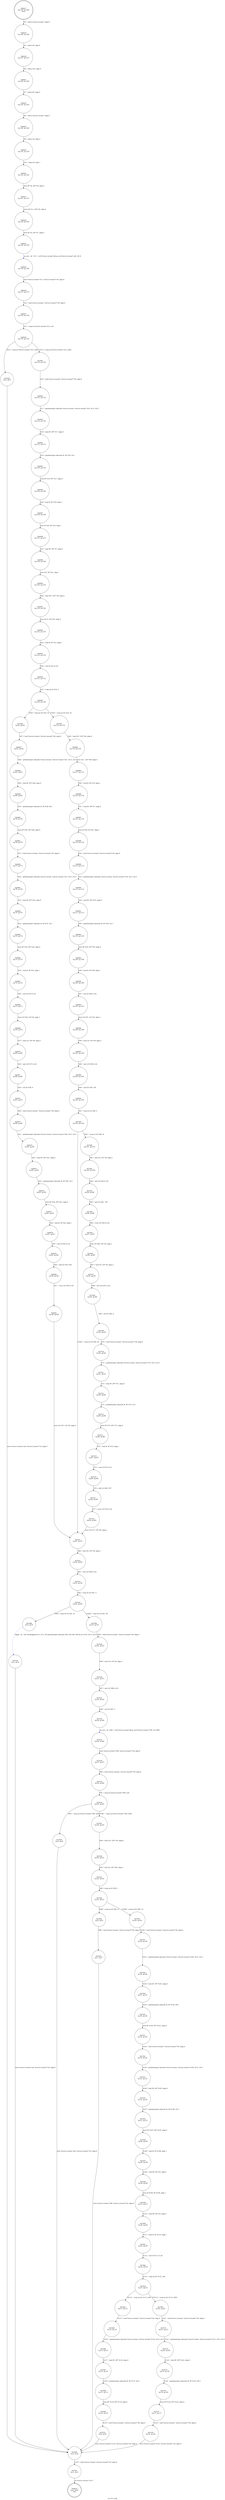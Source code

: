 digraph iso_recv_msg {
label="iso_recv_msg"
26916 [label="N26916\n(rp:0, ep:0)\nexit", shape="doublecircle"]
26917 [label="N26917\n(rp:149, ep:149)\nentry", shape="doublecircle"]
26917 -> 26919 [label="%4 = alloca %struct.stream*, align 8"]
26919 [label="N26919\n(rp:148, ep:148)", shape="circle"]
26919 -> 26920 [label="%5 = alloca i8*, align 8"]
26920 [label="N26920\n(rp:147, ep:147)", shape="circle"]
26920 -> 26921 [label="%6 = alloca i32*, align 8"]
26921 [label="N26921\n(rp:146, ep:146)", shape="circle"]
26921 -> 26922 [label="%7 = alloca i8*, align 8"]
26922 [label="N26922\n(rp:145, ep:145)", shape="circle"]
26922 -> 26923 [label="%8 = alloca %struct.stream*, align 8"]
26923 [label="N26923\n(rp:144, ep:144)", shape="circle"]
26923 -> 26924 [label="%9 = alloca i16, align 2"]
26924 [label="N26924\n(rp:143, ep:143)", shape="circle"]
26924 -> 26925 [label="%10 = alloca i8, align 1"]
26925 [label="N26925\n(rp:142, ep:142)", shape="circle"]
26925 -> 26927 [label="store i8* %0, i8** %5, align 8"]
26927 [label="N26927\n(rp:141, ep:141)", shape="circle"]
26927 -> 26929 [label="store i32* %1, i32** %6, align 8"]
26929 [label="N26929\n(rp:140, ep:140)", shape="circle"]
26929 -> 26934 [label="store i8* %2, i8** %7, align 8"]
26934 [label="N26934\n(rp:139, ep:139)", shape="circle"]
26934 -> 26935 [label="tcp_recv --@-- %11 = call %struct.stream* @tcp_recv(%struct.stream* null, i32 4)", style="dashed", color="blue"]
26935 [label="N26935\n(rp:138, ep:138)", shape="circle"]
26935 -> 26936 [label="store %struct.stream* %11, %struct.stream** %8, align 8"]
26936 [label="N26936\n(rp:137, ep:137)", shape="circle"]
26936 -> 26937 [label="%12 = load %struct.stream*, %struct.stream** %8, align 8"]
26937 [label="N26937\n(rp:136, ep:136)", shape="circle"]
26937 -> 26938 [label="%13 = icmp eq %struct.stream* %12, null"]
26938 [label="N26938\n(rp:135, ep:135)", shape="circle"]
26938 -> 27082 [label="[%13 = icmp eq %struct.stream* %12, null]"]
26938 -> 27083 [label="[!(%13 = icmp eq %struct.stream* %12, null)]"]
26942 [label="N26942\n(rp:133, ep:133)", shape="circle"]
26942 -> 26943 [label="%17 = getelementptr inbounds %struct.stream, %struct.stream* %16, i32 0, i32 0"]
26943 [label="N26943\n(rp:132, ep:132)", shape="circle"]
26943 -> 26944 [label="%18 = load i8*, i8** %17, align 8"]
26944 [label="N26944\n(rp:131, ep:131)", shape="circle"]
26944 -> 26945 [label="%19 = getelementptr inbounds i8, i8* %18, i32 1"]
26945 [label="N26945\n(rp:130, ep:130)", shape="circle"]
26945 -> 26946 [label="store i8* %19, i8** %17, align 8"]
26946 [label="N26946\n(rp:129, ep:129)", shape="circle"]
26946 -> 26947 [label="%20 = load i8, i8* %18, align 1"]
26947 [label="N26947\n(rp:128, ep:128)", shape="circle"]
26947 -> 26948 [label="store i8 %20, i8* %10, align 1"]
26948 [label="N26948\n(rp:127, ep:127)", shape="circle"]
26948 -> 26949 [label="%21 = load i8*, i8** %7, align 8"]
26949 [label="N26949\n(rp:126, ep:126)", shape="circle"]
26949 -> 26950 [label="store i8 0, i8* %21, align 1"]
26950 [label="N26950\n(rp:125, ep:125)", shape="circle"]
26950 -> 26951 [label="%22 = load i32*, i32** %6, align 8"]
26951 [label="N26951\n(rp:124, ep:124)", shape="circle"]
26951 -> 26952 [label="store i32 0, i32* %22, align 4"]
26952 [label="N26952\n(rp:123, ep:123)", shape="circle"]
26952 -> 26953 [label="%23 = load i8, i8* %10, align 1"]
26953 [label="N26953\n(rp:122, ep:122)", shape="circle"]
26953 -> 26954 [label="%24 = zext i8 %23 to i32"]
26954 [label="N26954\n(rp:121, ep:121)", shape="circle"]
26954 -> 26955 [label="%25 = icmp eq i32 %24, 3"]
26955 [label="N26955\n(rp:120, ep:120)", shape="circle"]
26955 -> 27084 [label="[%25 = icmp eq i32 %24, 3]"]
26955 -> 27085 [label="[!(%25 = icmp eq i32 %24, 3)]"]
26957 [label="N26957\n(rp:82, ep:82)", shape="circle"]
26957 -> 26958 [label="%28 = getelementptr inbounds %struct.stream, %struct.stream* %27, i32 0, i32 0"]
26958 [label="N26958\n(rp:81, ep:81)", shape="circle"]
26958 -> 26959 [label="%29 = load i8*, i8** %28, align 8"]
26959 [label="N26959\n(rp:80, ep:80)", shape="circle"]
26959 -> 26960 [label="%30 = getelementptr inbounds i8, i8* %29, i64 1"]
26960 [label="N26960\n(rp:79, ep:79)", shape="circle"]
26960 -> 26961 [label="store i8* %30, i8** %28, align 8"]
26961 [label="N26961\n(rp:78, ep:78)", shape="circle"]
26961 -> 26962 [label="%31 = load %struct.stream*, %struct.stream** %8, align 8"]
26962 [label="N26962\n(rp:77, ep:77)", shape="circle"]
26962 -> 26963 [label="%32 = getelementptr inbounds %struct.stream, %struct.stream* %31, i32 0, i32 0"]
26963 [label="N26963\n(rp:76, ep:76)", shape="circle"]
26963 -> 26964 [label="%33 = load i8*, i8** %32, align 8"]
26964 [label="N26964\n(rp:75, ep:75)", shape="circle"]
26964 -> 26965 [label="%34 = getelementptr inbounds i8, i8* %33, i32 1"]
26965 [label="N26965\n(rp:74, ep:74)", shape="circle"]
26965 -> 26966 [label="store i8* %34, i8** %32, align 8"]
26966 [label="N26966\n(rp:73, ep:73)", shape="circle"]
26966 -> 26967 [label="%35 = load i8, i8* %33, align 1"]
26967 [label="N26967\n(rp:72, ep:72)", shape="circle"]
26967 -> 26968 [label="%36 = zext i8 %35 to i16"]
26968 [label="N26968\n(rp:71, ep:71)", shape="circle"]
26968 -> 26969 [label="store i16 %36, i16* %9, align 2"]
26969 [label="N26969\n(rp:70, ep:70)", shape="circle"]
26969 -> 26970 [label="%37 = load i16, i16* %9, align 2"]
26970 [label="N26970\n(rp:69, ep:69)", shape="circle"]
26970 -> 26971 [label="%38 = zext i16 %37 to i32"]
26971 [label="N26971\n(rp:68, ep:68)", shape="circle"]
26971 -> 26972 [label="%39 = shl i32 %38, 8"]
26972 [label="N26972\n(rp:67, ep:67)", shape="circle"]
26972 -> 26973 [label="%40 = load %struct.stream*, %struct.stream** %8, align 8"]
26973 [label="N26973\n(rp:66, ep:66)", shape="circle"]
26973 -> 26974 [label="%41 = getelementptr inbounds %struct.stream, %struct.stream* %40, i32 0, i32 0"]
26974 [label="N26974\n(rp:65, ep:65)", shape="circle"]
26974 -> 26975 [label="%42 = load i8*, i8** %41, align 8"]
26975 [label="N26975\n(rp:64, ep:64)", shape="circle"]
26975 -> 26976 [label="%43 = getelementptr inbounds i8, i8* %42, i32 1"]
26976 [label="N26976\n(rp:63, ep:63)", shape="circle"]
26976 -> 26977 [label="store i8* %43, i8** %41, align 8"]
26977 [label="N26977\n(rp:62, ep:62)", shape="circle"]
26977 -> 26978 [label="%44 = load i8, i8* %42, align 1"]
26978 [label="N26978\n(rp:61, ep:61)", shape="circle"]
26978 -> 26979 [label="%45 = zext i8 %44 to i32"]
26979 [label="N26979\n(rp:60, ep:60)", shape="circle"]
26979 -> 26980 [label="%46 = add i32 %39, %45"]
26980 [label="N26980\n(rp:59, ep:59)", shape="circle"]
26980 -> 26981 [label="%47 = trunc i32 %46 to i16"]
26981 [label="N26981\n(rp:58, ep:58)", shape="circle"]
26981 -> 27021 [label="store i16 %47, i16* %9, align 2"]
26984 [label="N26984\n(rp:118, ep:118)", shape="circle"]
26984 -> 26985 [label="store i32 1, i32* %49, align 4"]
26985 [label="N26985\n(rp:117, ep:117)", shape="circle"]
26985 -> 26986 [label="%50 = load i8, i8* %10, align 1"]
26986 [label="N26986\n(rp:116, ep:116)", shape="circle"]
26986 -> 26987 [label="%51 = load i8*, i8** %7, align 8"]
26987 [label="N26987\n(rp:115, ep:115)", shape="circle"]
26987 -> 26988 [label="store i8 %50, i8* %51, align 1"]
26988 [label="N26988\n(rp:114, ep:114)", shape="circle"]
26988 -> 26989 [label="%52 = load %struct.stream*, %struct.stream** %8, align 8"]
26989 [label="N26989\n(rp:113, ep:113)", shape="circle"]
26989 -> 26990 [label="%53 = getelementptr inbounds %struct.stream, %struct.stream* %52, i32 0, i32 0"]
26990 [label="N26990\n(rp:112, ep:112)", shape="circle"]
26990 -> 26991 [label="%54 = load i8*, i8** %53, align 8"]
26991 [label="N26991\n(rp:111, ep:111)", shape="circle"]
26991 -> 26992 [label="%55 = getelementptr inbounds i8, i8* %54, i32 1"]
26992 [label="N26992\n(rp:110, ep:110)", shape="circle"]
26992 -> 26993 [label="store i8* %55, i8** %53, align 8"]
26993 [label="N26993\n(rp:109, ep:109)", shape="circle"]
26993 -> 26994 [label="%56 = load i8, i8* %54, align 1"]
26994 [label="N26994\n(rp:108, ep:108)", shape="circle"]
26994 -> 26995 [label="%57 = zext i8 %56 to i16"]
26995 [label="N26995\n(rp:107, ep:107)", shape="circle"]
26995 -> 26996 [label="store i16 %57, i16* %9, align 2"]
26996 [label="N26996\n(rp:106, ep:106)", shape="circle"]
26996 -> 26997 [label="%58 = load i16, i16* %9, align 2"]
26997 [label="N26997\n(rp:105, ep:105)", shape="circle"]
26997 -> 26998 [label="%59 = zext i16 %58 to i32"]
26998 [label="N26998\n(rp:104, ep:104)", shape="circle"]
26998 -> 26999 [label="%60 = and i32 %59, 128"]
26999 [label="N26999\n(rp:103, ep:103)", shape="circle"]
26999 -> 27000 [label="%61 = icmp ne i32 %60, 0"]
27000 [label="N27000\n(rp:102, ep:102)", shape="circle"]
27000 -> 27086 [label="[%61 = icmp ne i32 %60, 0]"]
27000 -> 27021 [label="[!(%61 = icmp ne i32 %60, 0)]"]
27002 [label="N27002\n(rp:100, ep:100)", shape="circle"]
27002 -> 27003 [label="%64 = zext i16 %63 to i32"]
27003 [label="N27003\n(rp:99, ep:99)", shape="circle"]
27003 -> 27004 [label="%65 = and i32 %64, -129"]
27004 [label="N27004\n(rp:98, ep:98)", shape="circle"]
27004 -> 27005 [label="%66 = trunc i32 %65 to i16"]
27005 [label="N27005\n(rp:97, ep:97)", shape="circle"]
27005 -> 27006 [label="store i16 %66, i16* %9, align 2"]
27006 [label="N27006\n(rp:96, ep:96)", shape="circle"]
27006 -> 27007 [label="%67 = load i16, i16* %9, align 2"]
27007 [label="N27007\n(rp:95, ep:95)", shape="circle"]
27007 -> 27008 [label="%68 = zext i16 %67 to i32"]
27008 [label="N27008\n(rp:94, ep:94)", shape="circle"]
27008 -> 27009 [label="%69 = shl i32 %68, 8"]
27009 [label="N27009\n(rp:93, ep:93)", shape="circle"]
27009 -> 27010 [label="%70 = load %struct.stream*, %struct.stream** %8, align 8"]
27010 [label="N27010\n(rp:92, ep:92)", shape="circle"]
27010 -> 27011 [label="%71 = getelementptr inbounds %struct.stream, %struct.stream* %70, i32 0, i32 0"]
27011 [label="N27011\n(rp:91, ep:91)", shape="circle"]
27011 -> 27012 [label="%72 = load i8*, i8** %71, align 8"]
27012 [label="N27012\n(rp:90, ep:90)", shape="circle"]
27012 -> 27013 [label="%73 = getelementptr inbounds i8, i8* %72, i32 1"]
27013 [label="N27013\n(rp:89, ep:89)", shape="circle"]
27013 -> 27014 [label="store i8* %73, i8** %71, align 8"]
27014 [label="N27014\n(rp:88, ep:88)", shape="circle"]
27014 -> 27015 [label="%74 = load i8, i8* %72, align 1"]
27015 [label="N27015\n(rp:87, ep:87)", shape="circle"]
27015 -> 27016 [label="%75 = zext i8 %74 to i32"]
27016 [label="N27016\n(rp:86, ep:86)", shape="circle"]
27016 -> 27017 [label="%76 = add i32 %69, %75"]
27017 [label="N27017\n(rp:85, ep:85)", shape="circle"]
27017 -> 27018 [label="%77 = trunc i32 %76 to i16"]
27018 [label="N27018\n(rp:84, ep:84)", shape="circle"]
27018 -> 27021 [label="store i16 %77, i16* %9, align 2"]
27021 [label="N27021\n(rp:57, ep:57)", shape="circle"]
27021 -> 27022 [label="%80 = load i16, i16* %9, align 2"]
27022 [label="N27022\n(rp:56, ep:56)", shape="circle"]
27022 -> 27023 [label="%81 = zext i16 %80 to i32"]
27023 [label="N27023\n(rp:55, ep:55)", shape="circle"]
27023 -> 27024 [label="%82 = icmp slt i32 %81, 4"]
27024 [label="N27024\n(rp:54, ep:54)", shape="circle"]
27024 -> 27088 [label="[%82 = icmp slt i32 %81, 4]"]
27024 -> 27089 [label="[!(%82 = icmp slt i32 %81, 4)]"]
27026 [label="N27026\n(rp:4, ep:4)", shape="circle"]
27026 -> 27080 [label="store %struct.stream* null, %struct.stream** %4, align 8"]
27029 [label="N27029\n(rp:52, ep:52)", shape="circle"]
27029 -> 27030 [label="%86 = load i16, i16* %9, align 2"]
27030 [label="N27030\n(rp:51, ep:51)", shape="circle"]
27030 -> 27031 [label="%87 = zext i16 %86 to i32"]
27031 [label="N27031\n(rp:50, ep:50)", shape="circle"]
27031 -> 27032 [label="%88 = sub i32 %87, 4"]
27032 [label="N27032\n(rp:49, ep:49)", shape="circle"]
27032 -> 27033 [label="tcp_recv --@-- %89 = call %struct.stream* @tcp_recv(%struct.stream* %85, i32 %88)", style="dashed", color="blue"]
27033 [label="N27033\n(rp:48, ep:48)", shape="circle"]
27033 -> 27034 [label="store %struct.stream* %89, %struct.stream** %8, align 8"]
27034 [label="N27034\n(rp:47, ep:47)", shape="circle"]
27034 -> 27035 [label="%90 = load %struct.stream*, %struct.stream** %8, align 8"]
27035 [label="N27035\n(rp:46, ep:46)", shape="circle"]
27035 -> 27036 [label="%91 = icmp eq %struct.stream* %90, null"]
27036 [label="N27036\n(rp:45, ep:45)", shape="circle"]
27036 -> 27090 [label="[%91 = icmp eq %struct.stream* %90, null]"]
27036 -> 27091 [label="[!(%91 = icmp eq %struct.stream* %90, null)]"]
27040 [label="N27040\n(rp:43, ep:43)", shape="circle"]
27040 -> 27041 [label="%95 = load i32, i32* %94, align 4"]
27041 [label="N27041\n(rp:42, ep:42)", shape="circle"]
27041 -> 27042 [label="%96 = icmp eq i32 %95, 1"]
27042 [label="N27042\n(rp:41, ep:41)", shape="circle"]
27042 -> 27092 [label="[%96 = icmp eq i32 %95, 1]"]
27042 -> 27093 [label="[!(%96 = icmp eq i32 %95, 1)]"]
27044 [label="N27044\n(rp:7, ep:7)", shape="circle"]
27044 -> 27080 [label="store %struct.stream* %98, %struct.stream** %4, align 8"]
27047 [label="N27047\n(rp:39, ep:39)", shape="circle"]
27047 -> 27048 [label="%101 = getelementptr inbounds %struct.stream, %struct.stream* %100, i32 0, i32 0"]
27048 [label="N27048\n(rp:38, ep:38)", shape="circle"]
27048 -> 27049 [label="%102 = load i8*, i8** %101, align 8"]
27049 [label="N27049\n(rp:37, ep:37)", shape="circle"]
27049 -> 27050 [label="%103 = getelementptr inbounds i8, i8* %102, i64 1"]
27050 [label="N27050\n(rp:36, ep:36)", shape="circle"]
27050 -> 27051 [label="store i8* %103, i8** %101, align 8"]
27051 [label="N27051\n(rp:35, ep:35)", shape="circle"]
27051 -> 27052 [label="%104 = load %struct.stream*, %struct.stream** %8, align 8"]
27052 [label="N27052\n(rp:34, ep:34)", shape="circle"]
27052 -> 27053 [label="%105 = getelementptr inbounds %struct.stream, %struct.stream* %104, i32 0, i32 0"]
27053 [label="N27053\n(rp:33, ep:33)", shape="circle"]
27053 -> 27054 [label="%106 = load i8*, i8** %105, align 8"]
27054 [label="N27054\n(rp:32, ep:32)", shape="circle"]
27054 -> 27055 [label="%107 = getelementptr inbounds i8, i8* %106, i32 1"]
27055 [label="N27055\n(rp:31, ep:31)", shape="circle"]
27055 -> 27056 [label="store i8* %107, i8** %105, align 8"]
27056 [label="N27056\n(rp:30, ep:30)", shape="circle"]
27056 -> 27057 [label="%108 = load i8, i8* %106, align 1"]
27057 [label="N27057\n(rp:29, ep:29)", shape="circle"]
27057 -> 27058 [label="%109 = load i8*, i8** %5, align 8"]
27058 [label="N27058\n(rp:28, ep:28)", shape="circle"]
27058 -> 27059 [label="store i8 %108, i8* %109, align 1"]
27059 [label="N27059\n(rp:27, ep:27)", shape="circle"]
27059 -> 27060 [label="%110 = load i8*, i8** %5, align 8"]
27060 [label="N27060\n(rp:26, ep:26)", shape="circle"]
27060 -> 27061 [label="%111 = load i8, i8* %110, align 1"]
27061 [label="N27061\n(rp:25, ep:25)", shape="circle"]
27061 -> 27062 [label="%112 = zext i8 %111 to i32"]
27062 [label="N27062\n(rp:24, ep:24)", shape="circle"]
27062 -> 27063 [label="%113 = icmp eq i32 %112, 240"]
27063 [label="N27063\n(rp:23, ep:23)", shape="circle"]
27063 -> 27094 [label="[%113 = icmp eq i32 %112, 240]"]
27063 -> 27095 [label="[!(%113 = icmp eq i32 %112, 240)]"]
27065 [label="N27065\n(rp:14, ep:14)", shape="circle"]
27065 -> 27066 [label="%116 = getelementptr inbounds %struct.stream, %struct.stream* %115, i32 0, i32 0"]
27066 [label="N27066\n(rp:13, ep:13)", shape="circle"]
27066 -> 27067 [label="%117 = load i8*, i8** %116, align 8"]
27067 [label="N27067\n(rp:12, ep:12)", shape="circle"]
27067 -> 27068 [label="%118 = getelementptr inbounds i8, i8* %117, i64 1"]
27068 [label="N27068\n(rp:11, ep:11)", shape="circle"]
27068 -> 27069 [label="store i8* %118, i8** %116, align 8"]
27069 [label="N27069\n(rp:10, ep:10)", shape="circle"]
27069 -> 27070 [label="%119 = load %struct.stream*, %struct.stream** %8, align 8"]
27070 [label="N27070\n(rp:9, ep:9)", shape="circle"]
27070 -> 27080 [label="store %struct.stream* %119, %struct.stream** %4, align 8"]
27073 [label="N27073\n(rp:21, ep:21)", shape="circle"]
27073 -> 27074 [label="%122 = getelementptr inbounds %struct.stream, %struct.stream* %121, i32 0, i32 0"]
27074 [label="N27074\n(rp:20, ep:20)", shape="circle"]
27074 -> 27075 [label="%123 = load i8*, i8** %122, align 8"]
27075 [label="N27075\n(rp:19, ep:19)", shape="circle"]
27075 -> 27076 [label="%124 = getelementptr inbounds i8, i8* %123, i64 5"]
27076 [label="N27076\n(rp:18, ep:18)", shape="circle"]
27076 -> 27077 [label="store i8* %124, i8** %122, align 8"]
27077 [label="N27077\n(rp:17, ep:17)", shape="circle"]
27077 -> 27078 [label="%125 = load %struct.stream*, %struct.stream** %8, align 8"]
27078 [label="N27078\n(rp:16, ep:16)", shape="circle"]
27078 -> 27080 [label="store %struct.stream* %125, %struct.stream** %4, align 8"]
27080 [label="N27080\n(rp:2, ep:2)", shape="circle"]
27080 -> 27081 [label="%127 = load %struct.stream*, %struct.stream** %4, align 8"]
27081 [label="N27081\n(rp:1, ep:1)", shape="circle"]
27081 -> 26916 [label="ret %struct.stream* %127"]
27082 [label="N27082\n(rp:3, ep:3)", shape="circle"]
27082 -> 27080 [label="store %struct.stream* null, %struct.stream** %4, align 8"]
27083 [label="N27083\n(rp:134, ep:134)", shape="circle"]
27083 -> 26942 [label="%16 = load %struct.stream*, %struct.stream** %8, align 8"]
27084 [label="N27084\n(rp:83, ep:83)", shape="circle"]
27084 -> 26957 [label="%27 = load %struct.stream*, %struct.stream** %8, align 8"]
27085 [label="N27085\n(rp:119, ep:119)", shape="circle"]
27085 -> 26984 [label="%49 = load i32*, i32** %6, align 8"]
27086 [label="N27086\n(rp:101, ep:101)", shape="circle"]
27086 -> 27002 [label="%63 = load i16, i16* %9, align 2"]
27088 [label="N27088\n(rp:5, ep:5)", shape="circle"]
27088 -> 27026 [label="logger --@-- call void @logger(i32 4, i32 3, i8* getelementptr inbounds ([46 x i8], [46 x i8]* @.str.19.52, i32 0, i32 0))", style="dashed", color="blue"]
27089 [label="N27089\n(rp:53, ep:53)", shape="circle"]
27089 -> 27029 [label="%85 = load %struct.stream*, %struct.stream** %8, align 8"]
27090 [label="N27090\n(rp:6, ep:6)", shape="circle"]
27090 -> 27080 [label="store %struct.stream* null, %struct.stream** %4, align 8"]
27091 [label="N27091\n(rp:44, ep:44)", shape="circle"]
27091 -> 27040 [label="%94 = load i32*, i32** %6, align 8"]
27092 [label="N27092\n(rp:8, ep:8)", shape="circle"]
27092 -> 27044 [label="%98 = load %struct.stream*, %struct.stream** %8, align 8"]
27093 [label="N27093\n(rp:40, ep:40)", shape="circle"]
27093 -> 27047 [label="%100 = load %struct.stream*, %struct.stream** %8, align 8"]
27094 [label="N27094\n(rp:15, ep:15)", shape="circle"]
27094 -> 27065 [label="%115 = load %struct.stream*, %struct.stream** %8, align 8"]
27095 [label="N27095\n(rp:22, ep:22)", shape="circle"]
27095 -> 27073 [label="%121 = load %struct.stream*, %struct.stream** %8, align 8"]
}
